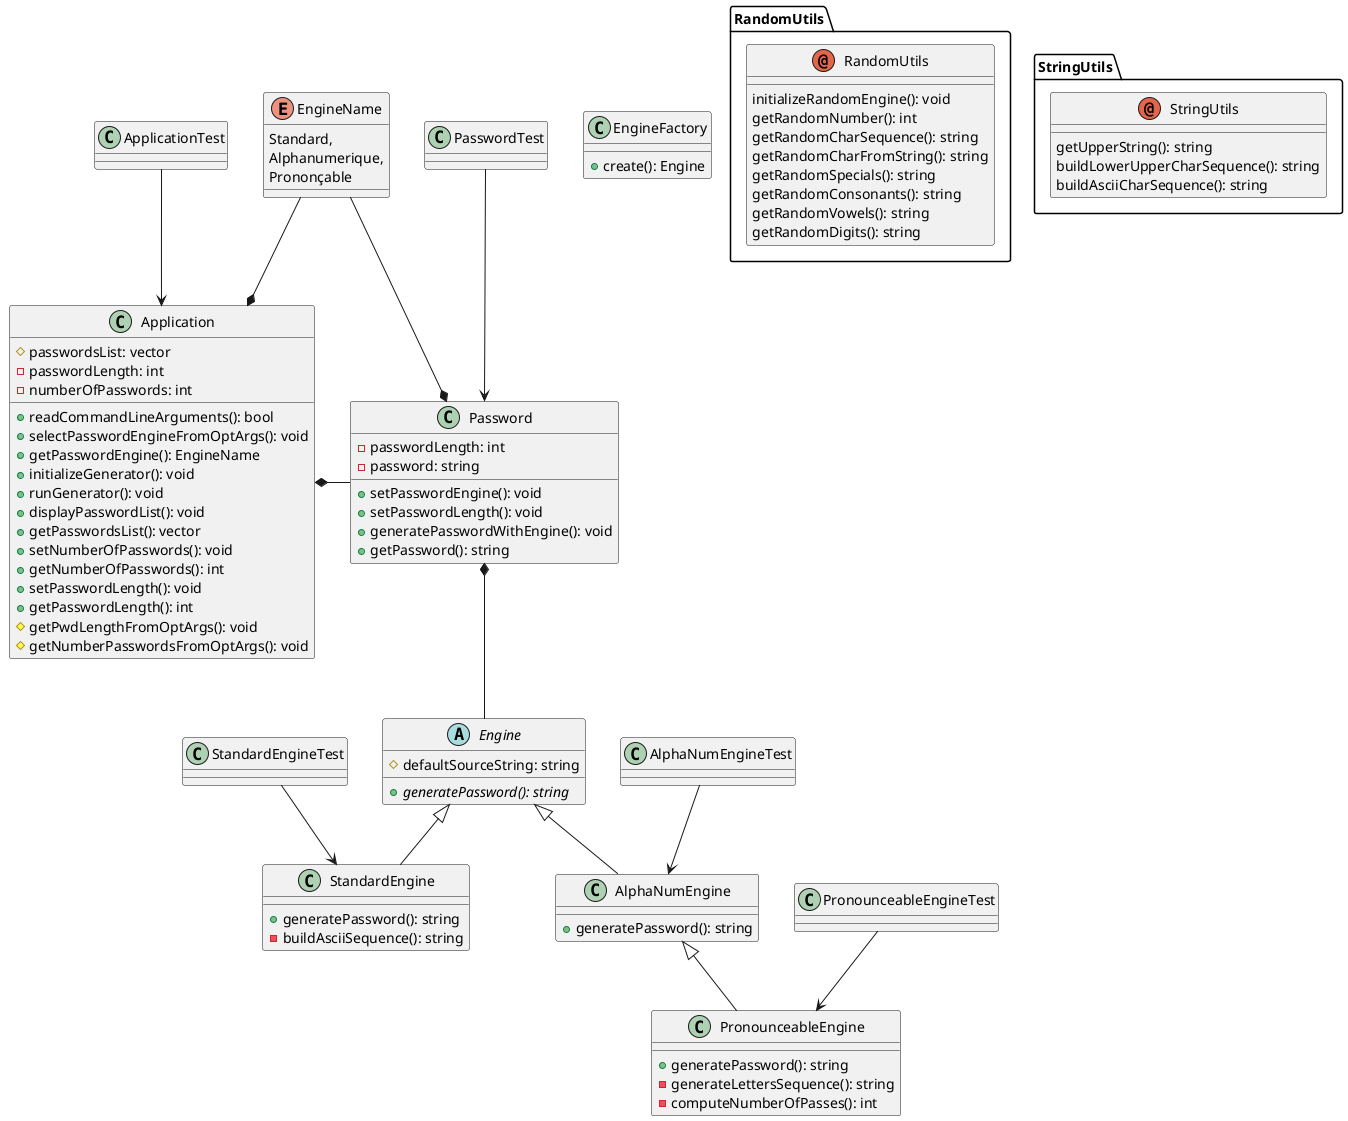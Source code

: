 @startuml Password Generator


abstract class Engine {
    +{abstract} generatePassword(): string
    #defaultSourceString: string
}

class EngineFactory {
    +create(): Engine
}

Password *-- Engine
Engine <|-- StandardEngine
Engine <|-- AlphaNumEngine
AlphaNumEngine <|-- PronounceableEngine
Application *- Password
EngineName --* Password
EngineName --* Application
ApplicationTest --> Application
PasswordTest --> Password
StandardEngineTest --> StandardEngine
AlphaNumEngineTest --> AlphaNumEngine
PronounceableEngineTest --> PronounceableEngine

class StandardEngine {
    +generatePassword(): string
    -buildAsciiSequence(): string
}

class AlphaNumEngine {
    +generatePassword(): string
}

class PronounceableEngine {
    +generatePassword(): string
    -generateLettersSequence(): string
    -computeNumberOfPasses(): int
}

class Password {
    -passwordLength: int
    -password: string
    +setPasswordEngine(): void
    +setPasswordLength(): void
    +generatePasswordWithEngine(): void
    +getPassword(): string
}

enum EngineName {
        Standard,
        Alphanumerique,
        Prononçable
}

set namespaceSeparator ::
annotation RandomUtils::RandomUtils {
    initializeRandomEngine(): void
    getRandomNumber(): int
    getRandomCharSequence(): string
    getRandomCharFromString(): string
    getRandomSpecials(): string
    getRandomConsonants(): string
    getRandomVowels(): string
    getRandomDigits(): string
}

annotation StringUtils::StringUtils {
    getUpperString(): string
    buildLowerUpperCharSequence(): string
    buildAsciiCharSequence(): string
}

class Application {
    +readCommandLineArguments(): bool
    +selectPasswordEngineFromOptArgs(): void
    +getPasswordEngine(): EngineName
    +initializeGenerator(): void
    +runGenerator(): void
    +displayPasswordList(): void
    +getPasswordsList(): vector
    +setNumberOfPasswords(): void
    +getNumberOfPasswords(): int
    +setPasswordLength(): void
    +getPasswordLength(): int
    #getPwdLengthFromOptArgs(): void
    #getNumberPasswordsFromOptArgs(): void
    #passwordsList: vector
    -passwordLength: int
    -numberOfPasswords: int
}

class ApplicationTest
class PasswordTest
class StandardEngineTest
class AlphaNumEngineTest
class PronounceableEngineTest

@enduml